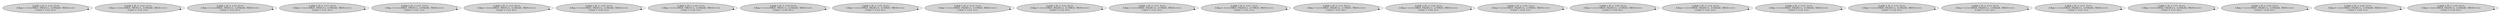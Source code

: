 strict digraph DiskGraph {
nodesep=0.35;
subgraph cluster_graph {
color="white";
-2093017254992813200 [label="/\\ glob = (0 :> <<0, 0>>)\n/\\ lleq = <<<<TRUE, FALSE>>, <<FALSE, TRUE>>>>\n/\\ nrec = <<0, 0>>",style = filled]
493783256026500623 [label="/\\ glob = (0 :> <<0, 1>>)\n/\\ lleq = <<<<TRUE, FALSE>>, <<FALSE, TRUE>>>>\n/\\ nrec = <<0, 1>>",style = filled]
5968494593657754825 [label="/\\ glob = (0 :> <<0, 2>>)\n/\\ lleq = <<<<TRUE, FALSE>>, <<FALSE, TRUE>>>>\n/\\ nrec = <<0, 2>>",style = filled]
-7964152189314983093 [label="/\\ glob = (0 :> <<1, 0>>)\n/\\ lleq = <<<<TRUE, FALSE>>, <<FALSE, TRUE>>>>\n/\\ nrec = <<1, 0>>",style = filled]
8455503230693422644 [label="/\\ glob = (0 :> <<1, 1>>)\n/\\ lleq = <<<<TRUE, FALSE>>, <<FALSE, TRUE>>>>\n/\\ nrec = <<1, 1>>",style = filled]
2403202664404331762 [label="/\\ glob = (0 :> <<1, 2>>)\n/\\ lleq = <<<<TRUE, FALSE>>, <<FALSE, TRUE>>>>\n/\\ nrec = <<1, 2>>",style = filled]
427674429952234246 [label="/\\ glob = (0 :> <<2, 0>>)\n/\\ lleq = <<<<TRUE, FALSE>>, <<FALSE, TRUE>>>>\n/\\ nrec = <<2, 0>>",style = filled]
-2179398051958931847 [label="/\\ glob = (0 :> <<2, 1>>)\n/\\ lleq = <<<<TRUE, FALSE>>, <<FALSE, TRUE>>>>\n/\\ nrec = <<2, 1>>",style = filled]
-5346011968148953921 [label="/\\ glob = (0 :> <<2, 2>>)\n/\\ lleq = <<<<TRUE, FALSE>>, <<FALSE, TRUE>>>>\n/\\ nrec = <<2, 2>>",style = filled]
6466166132990174531 [label="/\\ glob = (0 :> <<0, 0>>)\n/\\ lleq = <<<<TRUE, FALSE>>, <<TRUE, TRUE>>>>\n/\\ nrec = <<0, 0>>",style = filled]
-4786709085232347076 [label="/\\ glob = (0 :> <<0, 1>>)\n/\\ lleq = <<<<TRUE, FALSE>>, <<TRUE, TRUE>>>>\n/\\ nrec = <<0, 1>>",style = filled]
-1613363963164699910 [label="/\\ glob = (0 :> <<0, 2>>)\n/\\ lleq = <<<<TRUE, FALSE>>, <<TRUE, TRUE>>>>\n/\\ nrec = <<0, 2>>",style = filled]
3040442071406255480 [label="/\\ glob = (0 :> <<1, 0>>)\n/\\ lleq = <<<<TRUE, FALSE>>, <<TRUE, TRUE>>>>\n/\\ nrec = <<1, 0>>",style = filled]
-3593996401739059193 [label="/\\ glob = (0 :> <<1, 1>>)\n/\\ lleq = <<<<TRUE, FALSE>>, <<TRUE, TRUE>>>>\n/\\ nrec = <<1, 1>>",style = filled]
-7344931029481805119 [label="/\\ glob = (0 :> <<1, 2>>)\n/\\ lleq = <<<<TRUE, FALSE>>, <<TRUE, TRUE>>>>\n/\\ nrec = <<1, 2>>",style = filled]
-4708773362569341643 [label="/\\ glob = (0 :> <<2, 0>>)\n/\\ lleq = <<<<TRUE, FALSE>>, <<TRUE, TRUE>>>>\n/\\ nrec = <<2, 0>>",style = filled]
6523830434515040330 [label="/\\ glob = (0 :> <<2, 1>>)\n/\\ lleq = <<<<TRUE, FALSE>>, <<TRUE, TRUE>>>>\n/\\ nrec = <<2, 1>>",style = filled]
1046895888680034956 [label="/\\ glob = (0 :> <<2, 2>>)\n/\\ lleq = <<<<TRUE, FALSE>>, <<TRUE, TRUE>>>>\n/\\ nrec = <<2, 2>>",style = filled]
2782425670265951749 [label="/\\ glob = (0 :> <<0, 0>>)\n/\\ lleq = <<<<TRUE, TRUE>>, <<FALSE, TRUE>>>>\n/\\ nrec = <<0, 0>>",style = filled]
-4417055126926361734 [label="/\\ glob = (0 :> <<0, 1>>)\n/\\ lleq = <<<<TRUE, TRUE>>, <<FALSE, TRUE>>>>\n/\\ nrec = <<0, 1>>",style = filled]
-7584791061972786756 [label="/\\ glob = (0 :> <<0, 2>>)\n/\\ lleq = <<<<TRUE, TRUE>>, <<FALSE, TRUE>>>>\n/\\ nrec = <<0, 2>>",style = filled]
6129565417472634430 [label="/\\ glob = (0 :> <<1, 0>>)\n/\\ lleq = <<<<TRUE, TRUE>>, <<FALSE, TRUE>>>>\n/\\ nrec = <<1, 0>>",style = filled]
-5674876510291066047 [label="/\\ glob = (0 :> <<1, 1>>)\n/\\ lleq = <<<<TRUE, TRUE>>, <<FALSE, TRUE>>>>\n/\\ nrec = <<1, 1>>",style = filled]
-1931808301443114617 [label="/\\ glob = (0 :> <<1, 2>>)\n/\\ lleq = <<<<TRUE, TRUE>>, <<FALSE, TRUE>>>>\n/\\ nrec = <<1, 2>>",style = filled]
-4501817172429855117 [label="/\\ glob = (0 :> <<2, 0>>)\n/\\ lleq = <<<<TRUE, TRUE>>, <<FALSE, TRUE>>>>\n/\\ nrec = <<2, 0>>",style = filled]
2713431446274280204 [label="/\\ glob = (0 :> <<2, 1>>)\n/\\ lleq = <<<<TRUE, TRUE>>, <<FALSE, TRUE>>>>\n/\\ nrec = <<2, 1>>",style = filled]
8189256004521431498 [label="/\\ glob = (0 :> <<2, 2>>)\n/\\ lleq = <<<<TRUE, TRUE>>, <<FALSE, TRUE>>>>\n/\\ nrec = <<2, 2>>",style = filled]
-2093017254992813200 -> -2093017254992813200 [label="",color="black",fontcolor="black"];
493783256026500623 -> 493783256026500623 [label="",color="black",fontcolor="black"];
5968494593657754825 -> 5968494593657754825 [label="",color="black",fontcolor="black"];
-7964152189314983093 -> -7964152189314983093 [label="",color="black",fontcolor="black"];
8455503230693422644 -> 8455503230693422644 [label="",color="black",fontcolor="black"];
2403202664404331762 -> 2403202664404331762 [label="",color="black",fontcolor="black"];
427674429952234246 -> 427674429952234246 [label="",color="black",fontcolor="black"];
-2179398051958931847 -> -2179398051958931847 [label="",color="black",fontcolor="black"];
-5346011968148953921 -> -5346011968148953921 [label="",color="black",fontcolor="black"];
6466166132990174531 -> 6466166132990174531 [label="",color="black",fontcolor="black"];
-4786709085232347076 -> -4786709085232347076 [label="",color="black",fontcolor="black"];
-1613363963164699910 -> -1613363963164699910 [label="",color="black",fontcolor="black"];
3040442071406255480 -> 3040442071406255480 [label="",color="black",fontcolor="black"];
-3593996401739059193 -> -3593996401739059193 [label="",color="black",fontcolor="black"];
-7344931029481805119 -> -7344931029481805119 [label="",color="black",fontcolor="black"];
-4708773362569341643 -> -4708773362569341643 [label="",color="black",fontcolor="black"];
6523830434515040330 -> 6523830434515040330 [label="",color="black",fontcolor="black"];
1046895888680034956 -> 1046895888680034956 [label="",color="black",fontcolor="black"];
2782425670265951749 -> 2782425670265951749 [label="",color="black",fontcolor="black"];
-4417055126926361734 -> -4417055126926361734 [label="",color="black",fontcolor="black"];
-7584791061972786756 -> -7584791061972786756 [label="",color="black",fontcolor="black"];
6129565417472634430 -> 6129565417472634430 [label="",color="black",fontcolor="black"];
-5674876510291066047 -> -5674876510291066047 [label="",color="black",fontcolor="black"];
-1931808301443114617 -> -1931808301443114617 [label="",color="black",fontcolor="black"];
-4501817172429855117 -> -4501817172429855117 [label="",color="black",fontcolor="black"];
2713431446274280204 -> 2713431446274280204 [label="",color="black",fontcolor="black"];
8189256004521431498 -> 8189256004521431498 [label="",color="black",fontcolor="black"];
{rank = same; -2093017254992813200;-1613363963164699910;-3593996401739059193;-4501817172429855117;-7344931029481805119;-4786709085232347076;-7964152189314983093;6523830434515040330;6129565417472634430;427674429952234246;2782425670265951749;1046895888680034956;8189256004521431498;6466166132990174531;8455503230693422644;5968494593657754825;493783256026500623;2403202664404331762;3040442071406255480;2713431446274280204;-2179398051958931847;-4417055126926361734;-1931808301443114617;-4708773362569341643;-5674876510291066047;-7584791061972786756;-5346011968148953921;}
}
}